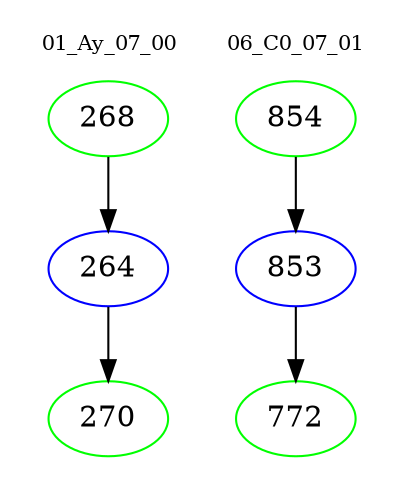 digraph{
subgraph cluster_0 {
color = white
label = "01_Ay_07_00";
fontsize=10;
T0_268 [label="268", color="green"]
T0_268 -> T0_264 [color="black"]
T0_264 [label="264", color="blue"]
T0_264 -> T0_270 [color="black"]
T0_270 [label="270", color="green"]
}
subgraph cluster_1 {
color = white
label = "06_C0_07_01";
fontsize=10;
T1_854 [label="854", color="green"]
T1_854 -> T1_853 [color="black"]
T1_853 [label="853", color="blue"]
T1_853 -> T1_772 [color="black"]
T1_772 [label="772", color="green"]
}
}
